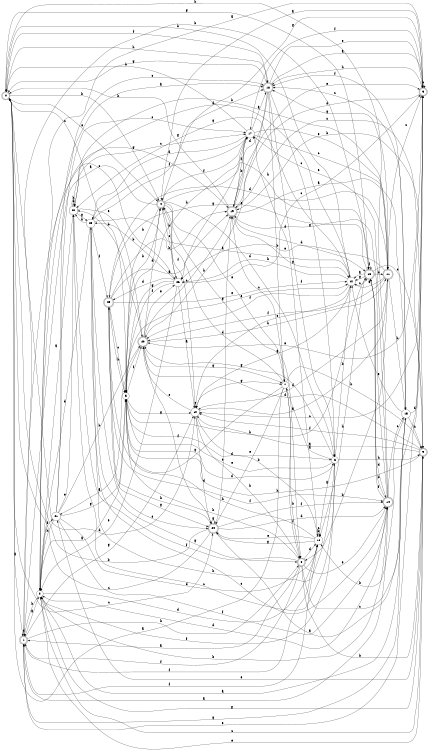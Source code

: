 digraph n22_3 {
__start0 [label="" shape="none"];

rankdir=LR;
size="8,5";

s0 [style="rounded,filled", color="black", fillcolor="white" shape="doublecircle", label="0"];
s1 [style="rounded,filled", color="black", fillcolor="white" shape="doublecircle", label="1"];
s2 [style="filled", color="black", fillcolor="white" shape="circle", label="2"];
s3 [style="rounded,filled", color="black", fillcolor="white" shape="doublecircle", label="3"];
s4 [style="rounded,filled", color="black", fillcolor="white" shape="doublecircle", label="4"];
s5 [style="filled", color="black", fillcolor="white" shape="circle", label="5"];
s6 [style="filled", color="black", fillcolor="white" shape="circle", label="6"];
s7 [style="filled", color="black", fillcolor="white" shape="circle", label="7"];
s8 [style="rounded,filled", color="black", fillcolor="white" shape="doublecircle", label="8"];
s9 [style="rounded,filled", color="black", fillcolor="white" shape="doublecircle", label="9"];
s10 [style="filled", color="black", fillcolor="white" shape="circle", label="10"];
s11 [style="rounded,filled", color="black", fillcolor="white" shape="doublecircle", label="11"];
s12 [style="filled", color="black", fillcolor="white" shape="circle", label="12"];
s13 [style="rounded,filled", color="black", fillcolor="white" shape="doublecircle", label="13"];
s14 [style="rounded,filled", color="black", fillcolor="white" shape="doublecircle", label="14"];
s15 [style="filled", color="black", fillcolor="white" shape="circle", label="15"];
s16 [style="filled", color="black", fillcolor="white" shape="circle", label="16"];
s17 [style="filled", color="black", fillcolor="white" shape="circle", label="17"];
s18 [style="rounded,filled", color="black", fillcolor="white" shape="doublecircle", label="18"];
s19 [style="rounded,filled", color="black", fillcolor="white" shape="doublecircle", label="19"];
s20 [style="rounded,filled", color="black", fillcolor="white" shape="doublecircle", label="20"];
s21 [style="filled", color="black", fillcolor="white" shape="circle", label="21"];
s22 [style="filled", color="black", fillcolor="white" shape="circle", label="22"];
s23 [style="filled", color="black", fillcolor="white" shape="circle", label="23"];
s24 [style="rounded,filled", color="black", fillcolor="white" shape="doublecircle", label="24"];
s25 [style="rounded,filled", color="black", fillcolor="white" shape="doublecircle", label="25"];
s26 [style="filled", color="black", fillcolor="white" shape="circle", label="26"];
s0 -> s1 [label="a"];
s0 -> s4 [label="b"];
s0 -> s24 [label="c"];
s0 -> s10 [label="d"];
s0 -> s4 [label="e"];
s0 -> s18 [label="f"];
s0 -> s13 [label="g"];
s0 -> s18 [label="h"];
s1 -> s2 [label="a"];
s1 -> s13 [label="b"];
s1 -> s26 [label="c"];
s1 -> s1 [label="d"];
s1 -> s3 [label="e"];
s1 -> s16 [label="f"];
s1 -> s10 [label="g"];
s1 -> s8 [label="h"];
s2 -> s3 [label="a"];
s2 -> s14 [label="b"];
s2 -> s18 [label="c"];
s2 -> s16 [label="d"];
s2 -> s9 [label="e"];
s2 -> s21 [label="f"];
s2 -> s19 [label="g"];
s2 -> s1 [label="h"];
s3 -> s4 [label="a"];
s3 -> s3 [label="b"];
s3 -> s10 [label="c"];
s3 -> s19 [label="d"];
s3 -> s20 [label="e"];
s3 -> s17 [label="f"];
s3 -> s4 [label="g"];
s3 -> s18 [label="h"];
s4 -> s1 [label="a"];
s4 -> s5 [label="b"];
s4 -> s26 [label="c"];
s4 -> s6 [label="d"];
s4 -> s8 [label="e"];
s4 -> s17 [label="f"];
s4 -> s7 [label="g"];
s4 -> s13 [label="h"];
s5 -> s2 [label="a"];
s5 -> s4 [label="b"];
s5 -> s0 [label="c"];
s5 -> s6 [label="d"];
s5 -> s12 [label="e"];
s5 -> s20 [label="f"];
s5 -> s10 [label="g"];
s5 -> s13 [label="h"];
s6 -> s7 [label="a"];
s6 -> s12 [label="b"];
s6 -> s22 [label="c"];
s6 -> s5 [label="d"];
s6 -> s5 [label="e"];
s6 -> s2 [label="f"];
s6 -> s20 [label="g"];
s6 -> s9 [label="h"];
s7 -> s0 [label="a"];
s7 -> s8 [label="b"];
s7 -> s19 [label="c"];
s7 -> s4 [label="d"];
s7 -> s24 [label="e"];
s7 -> s8 [label="f"];
s7 -> s25 [label="g"];
s7 -> s9 [label="h"];
s8 -> s1 [label="a"];
s8 -> s9 [label="b"];
s8 -> s3 [label="c"];
s8 -> s16 [label="d"];
s8 -> s14 [label="e"];
s8 -> s1 [label="f"];
s8 -> s23 [label="g"];
s8 -> s5 [label="h"];
s9 -> s10 [label="a"];
s9 -> s19 [label="b"];
s9 -> s2 [label="c"];
s9 -> s20 [label="d"];
s9 -> s21 [label="e"];
s9 -> s10 [label="f"];
s9 -> s2 [label="g"];
s9 -> s5 [label="h"];
s10 -> s11 [label="a"];
s10 -> s16 [label="b"];
s10 -> s10 [label="c"];
s10 -> s24 [label="d"];
s10 -> s20 [label="e"];
s10 -> s4 [label="f"];
s10 -> s7 [label="g"];
s10 -> s8 [label="h"];
s11 -> s12 [label="a"];
s11 -> s8 [label="b"];
s11 -> s3 [label="c"];
s11 -> s10 [label="d"];
s11 -> s26 [label="e"];
s11 -> s20 [label="f"];
s11 -> s18 [label="g"];
s11 -> s15 [label="h"];
s12 -> s10 [label="a"];
s12 -> s0 [label="b"];
s12 -> s13 [label="c"];
s12 -> s22 [label="d"];
s12 -> s10 [label="e"];
s12 -> s20 [label="f"];
s12 -> s22 [label="g"];
s12 -> s26 [label="h"];
s13 -> s12 [label="a"];
s13 -> s11 [label="b"];
s13 -> s9 [label="c"];
s13 -> s14 [label="d"];
s13 -> s25 [label="e"];
s13 -> s13 [label="f"];
s13 -> s12 [label="g"];
s13 -> s16 [label="h"];
s14 -> s1 [label="a"];
s14 -> s13 [label="b"];
s14 -> s15 [label="c"];
s14 -> s2 [label="d"];
s14 -> s17 [label="e"];
s14 -> s13 [label="f"];
s14 -> s19 [label="g"];
s14 -> s0 [label="h"];
s15 -> s2 [label="a"];
s15 -> s16 [label="b"];
s15 -> s18 [label="c"];
s15 -> s3 [label="d"];
s15 -> s12 [label="e"];
s15 -> s18 [label="f"];
s15 -> s1 [label="g"];
s15 -> s9 [label="h"];
s16 -> s6 [label="a"];
s16 -> s16 [label="b"];
s16 -> s16 [label="c"];
s16 -> s17 [label="d"];
s16 -> s24 [label="e"];
s16 -> s1 [label="f"];
s16 -> s24 [label="g"];
s16 -> s5 [label="h"];
s17 -> s18 [label="a"];
s17 -> s0 [label="b"];
s17 -> s11 [label="c"];
s17 -> s23 [label="d"];
s17 -> s11 [label="e"];
s17 -> s23 [label="f"];
s17 -> s26 [label="g"];
s17 -> s5 [label="h"];
s18 -> s3 [label="a"];
s18 -> s7 [label="b"];
s18 -> s6 [label="c"];
s18 -> s19 [label="d"];
s18 -> s3 [label="e"];
s18 -> s6 [label="f"];
s18 -> s0 [label="g"];
s18 -> s20 [label="h"];
s19 -> s15 [label="a"];
s19 -> s17 [label="b"];
s19 -> s9 [label="c"];
s19 -> s13 [label="d"];
s19 -> s3 [label="e"];
s19 -> s17 [label="f"];
s19 -> s12 [label="g"];
s19 -> s0 [label="h"];
s20 -> s21 [label="a"];
s20 -> s22 [label="b"];
s20 -> s19 [label="c"];
s20 -> s4 [label="d"];
s20 -> s26 [label="e"];
s20 -> s24 [label="f"];
s20 -> s7 [label="g"];
s20 -> s11 [label="h"];
s21 -> s18 [label="a"];
s21 -> s20 [label="b"];
s21 -> s17 [label="c"];
s21 -> s16 [label="d"];
s21 -> s22 [label="e"];
s21 -> s14 [label="f"];
s21 -> s5 [label="g"];
s21 -> s2 [label="h"];
s22 -> s2 [label="a"];
s22 -> s11 [label="b"];
s22 -> s17 [label="c"];
s22 -> s22 [label="d"];
s22 -> s20 [label="e"];
s22 -> s8 [label="f"];
s22 -> s23 [label="g"];
s22 -> s22 [label="h"];
s23 -> s12 [label="a"];
s23 -> s22 [label="b"];
s23 -> s14 [label="c"];
s23 -> s2 [label="d"];
s23 -> s24 [label="e"];
s23 -> s25 [label="f"];
s23 -> s18 [label="g"];
s23 -> s6 [label="h"];
s24 -> s15 [label="a"];
s24 -> s0 [label="b"];
s24 -> s0 [label="c"];
s24 -> s14 [label="d"];
s24 -> s19 [label="e"];
s24 -> s14 [label="f"];
s24 -> s24 [label="g"];
s24 -> s25 [label="h"];
s25 -> s19 [label="a"];
s25 -> s19 [label="b"];
s25 -> s5 [label="c"];
s25 -> s11 [label="d"];
s25 -> s12 [label="e"];
s25 -> s14 [label="f"];
s25 -> s24 [label="g"];
s25 -> s5 [label="h"];
s26 -> s10 [label="a"];
s26 -> s23 [label="b"];
s26 -> s3 [label="c"];
s26 -> s25 [label="d"];
s26 -> s2 [label="e"];
s26 -> s5 [label="f"];
s26 -> s5 [label="g"];
s26 -> s4 [label="h"];

}